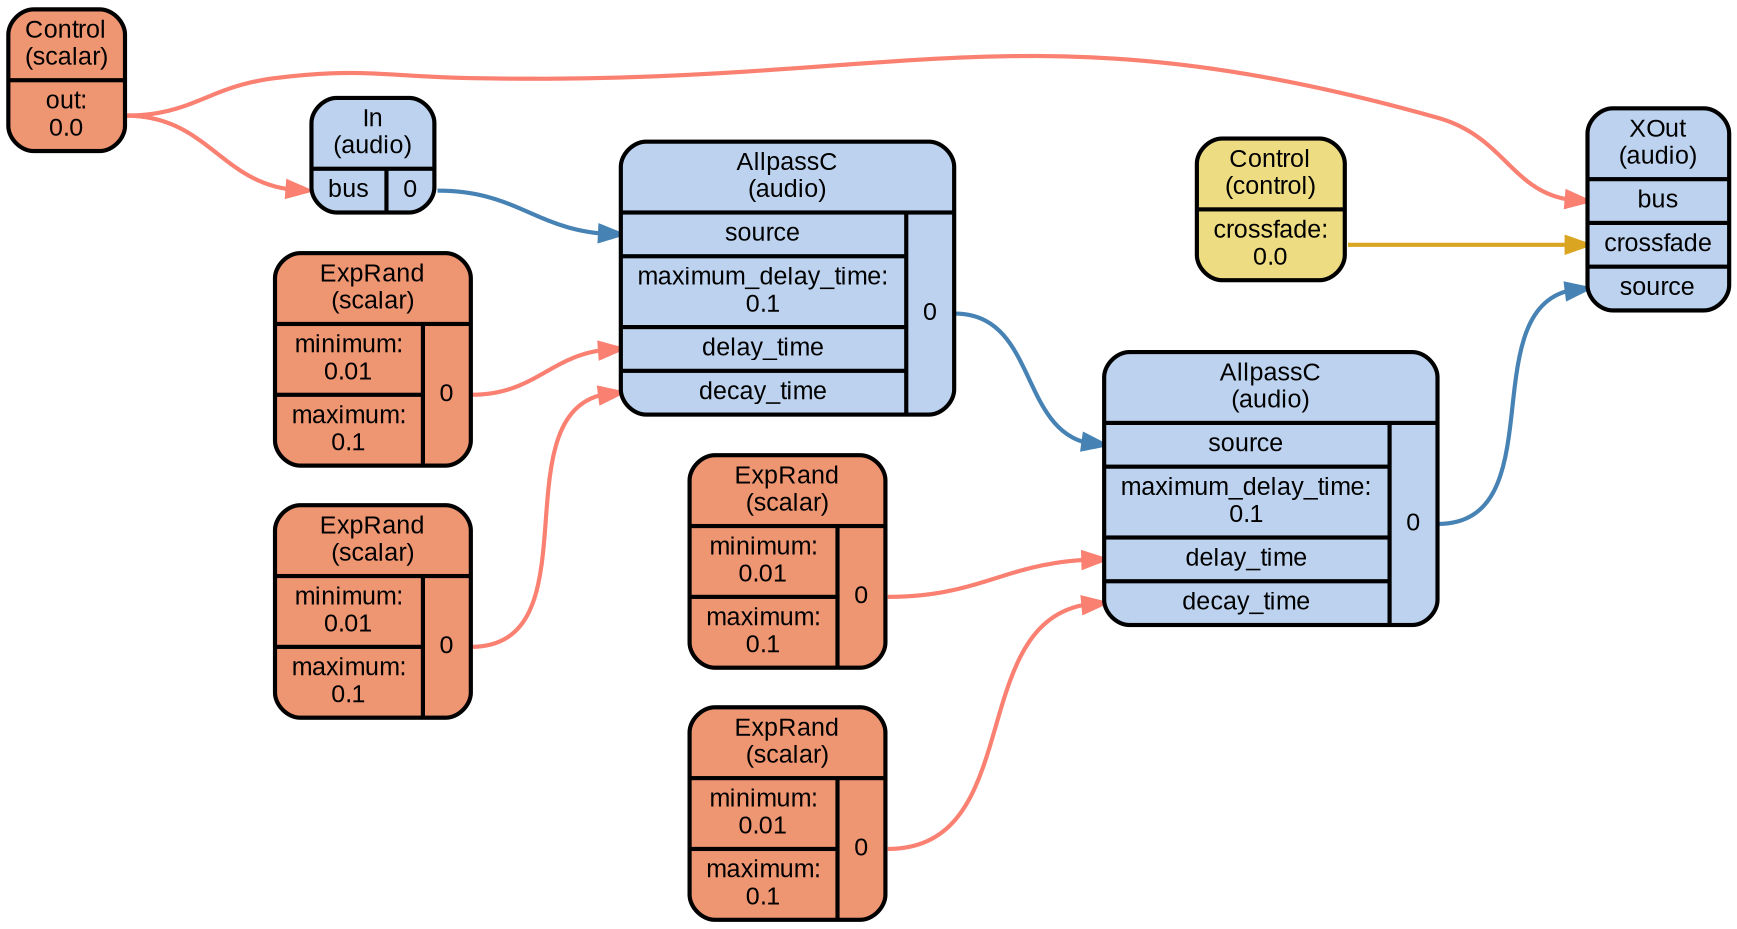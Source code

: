 digraph synthdef_9f35764b47f03bf05a0be48822205339 {
    graph [bgcolor=transparent,
        color=lightslategrey,
        dpi=72,
        fontname=Arial,
        outputorder=edgesfirst,
        overlap=prism,
        penwidth=2,
        rankdir=LR,
        ranksep=1,
        splines=spline,
        style="dotted, rounded"];
    node [fontname=Arial,
        fontsize=12,
        penwidth=2,
        shape=Mrecord,
        style="filled, rounded"];
    edge [penwidth=2];
    ugen_0 [fillcolor=lightsalmon2,
        label="<f_0> Control\n(scalar) | { { <f_1_0_0> out:\n0.0 } }"];
    ugen_1 [fillcolor=lightsteelblue2,
        label="<f_0> In\n(audio) | { { <f_1_0_0> bus } | { <f_1_1_0> 0 } }"];
    ugen_2 [fillcolor=lightgoldenrod2,
        label="<f_0> Control\n(control) | { { <f_1_0_0> crossfade:\n0.0 } }"];
    ugen_3 [fillcolor=lightsalmon2,
        label="<f_0> ExpRand\n(scalar) | { { <f_1_0_0> minimum:\n0.01 | <f_1_0_1> maximum:\n0.1 } | { <f_1_1_0> 0 } }"];
    ugen_4 [fillcolor=lightsalmon2,
        label="<f_0> ExpRand\n(scalar) | { { <f_1_0_0> minimum:\n0.01 | <f_1_0_1> maximum:\n0.1 } | { <f_1_1_0> 0 } }"];
    ugen_5 [fillcolor=lightsteelblue2,
        label="<f_0> AllpassC\n(audio) | { { <f_1_0_0> source | <f_1_0_1> maximum_delay_time:\n0.1 | <f_1_0_2> delay_time | <f_1_0_3> decay_time } | { <f_1_1_0> 0 } }"];
    ugen_6 [fillcolor=lightsalmon2,
        label="<f_0> ExpRand\n(scalar) | { { <f_1_0_0> minimum:\n0.01 | <f_1_0_1> maximum:\n0.1 } | { <f_1_1_0> 0 } }"];
    ugen_7 [fillcolor=lightsalmon2,
        label="<f_0> ExpRand\n(scalar) | { { <f_1_0_0> minimum:\n0.01 | <f_1_0_1> maximum:\n0.1 } | { <f_1_1_0> 0 } }"];
    ugen_8 [fillcolor=lightsteelblue2,
        label="<f_0> AllpassC\n(audio) | { { <f_1_0_0> source | <f_1_0_1> maximum_delay_time:\n0.1 | <f_1_0_2> delay_time | <f_1_0_3> decay_time } | { <f_1_1_0> 0 } }"];
    ugen_9 [fillcolor=lightsteelblue2,
        label="<f_0> XOut\n(audio) | { { <f_1_0_0> bus | <f_1_0_1> crossfade | <f_1_0_2> source } }"];
    ugen_0:f_1_0_0:e -> ugen_1:f_1_0_0:w [color=salmon];
    ugen_0:f_1_0_0:e -> ugen_9:f_1_0_0:w [color=salmon];
    ugen_1:f_1_1_0:e -> ugen_5:f_1_0_0:w [color=steelblue];
    ugen_2:f_1_0_0:e -> ugen_9:f_1_0_1:w [color=goldenrod];
    ugen_3:f_1_1_0:e -> ugen_5:f_1_0_3:w [color=salmon];
    ugen_4:f_1_1_0:e -> ugen_5:f_1_0_2:w [color=salmon];
    ugen_5:f_1_1_0:e -> ugen_8:f_1_0_0:w [color=steelblue];
    ugen_6:f_1_1_0:e -> ugen_8:f_1_0_3:w [color=salmon];
    ugen_7:f_1_1_0:e -> ugen_8:f_1_0_2:w [color=salmon];
    ugen_8:f_1_1_0:e -> ugen_9:f_1_0_2:w [color=steelblue];
}